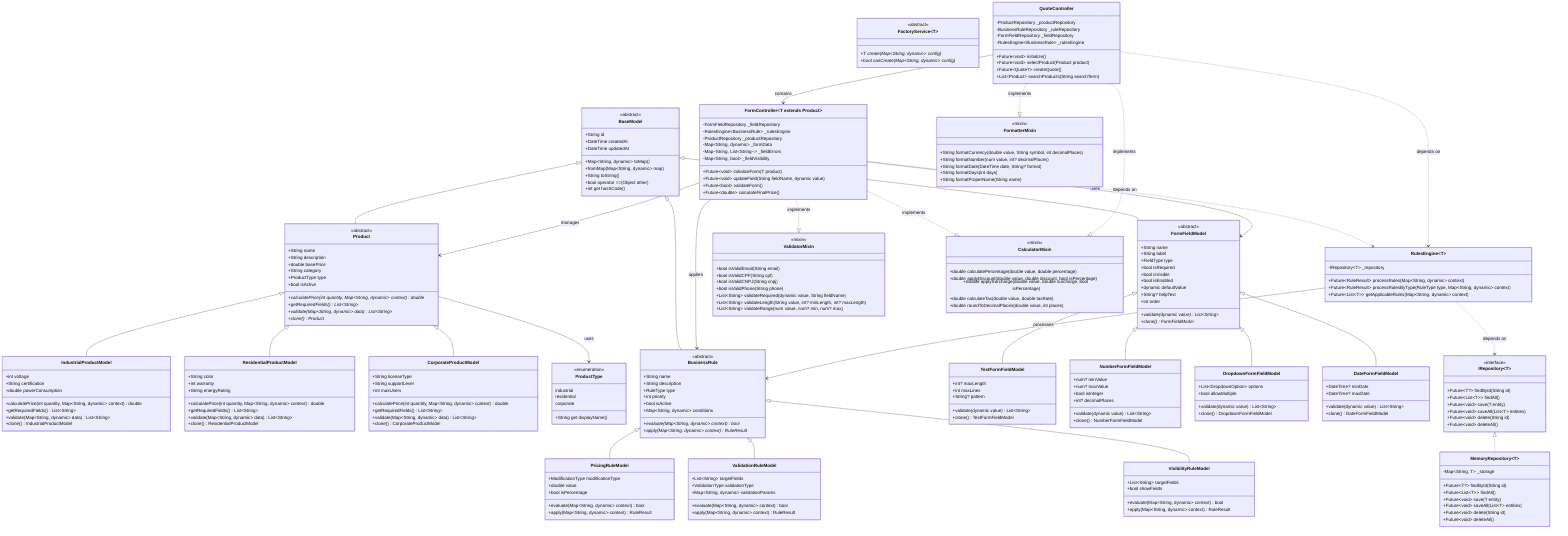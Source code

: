 classDiagram
    %% Classe base abstrata
    class BaseModel {
        <<abstract>>
        +String id
        +DateTime createdAt
        +DateTime updatedAt
        +Map~String, dynamic~ toMap()
        +fromMap(Map~String, dynamic~ map)
        +String toString()
        +bool operator ==(Object other)
        +int get hashCode()
    }

    %% Hierarquia de Produtos
    class Product {
        <<abstract>>
        +String name
        +String description
        +double basePrice
        +String category
        +ProductType type
        +bool isActive
        +calculatePrice(int quantity, Map~String, dynamic~ context)* double
        +getRequiredFields()* List~String~
        +validate(Map~String, dynamic~ data)* List~String~
        +clone()* Product
    }

    class IndustrialProductModel {
        +int voltage
        +String certification
        +double powerConsumption
        +calculatePrice(int quantity, Map~String, dynamic~ context) double
        +getRequiredFields() List~String~
        +validate(Map~String, dynamic~ data) List~String~
        +clone() IndustrialProductModel
    }

    class ResidentialProductModel {
        +String color
        +int warranty
        +String energyRating
        +calculatePrice(int quantity, Map~String, dynamic~ context) double
        +getRequiredFields() List~String~
        +validate(Map~String, dynamic~ data) List~String~
        +clone() ResidentialProductModel
    }

    class CorporateProductModel {
        +String licenseType
        +String supportLevel
        +int maxUsers
        +calculatePrice(int quantity, Map~String, dynamic~ context) double
        +getRequiredFields() List~String~
        +validate(Map~String, dynamic~ data) List~String~
        +clone() CorporateProductModel
    }

    %% Enum para tipos de produto
    class ProductType {
        <<enumeration>>
        industrial
        residential
        corporate
        +String get displayName()
    }

    %% Hierarquia de Regras de Negócio
    class BusinessRule {
        <<abstract>>
        +String name
        +String description
        +RuleType type
        +int priority
        +bool isActive
        +Map~String, dynamic~ conditions
        +evaluate(Map~String, dynamic~ context)* bool
        +apply(Map~String, dynamic~ context)* RuleResult
    }

    class PricingRuleModel {
        +ModificationType modificationType
        +double value
        +bool isPercentage
        +evaluate(Map~String, dynamic~ context) bool
        +apply(Map~String, dynamic~ context) RuleResult
    }

    class ValidationRuleModel {
        +List~String~ targetFields
        +ValidationType validationType
        +Map~String, dynamic~ validationParams
        +evaluate(Map~String, dynamic~ context) bool
        +apply(Map~String, dynamic~ context) RuleResult
    }

    class VisibilityRuleModel {
        +List~String~ targetFields
        +bool showFields
        +evaluate(Map~String, dynamic~ context) bool
        +apply(Map~String, dynamic~ context) RuleResult
    }

    %% Hierarquia de Campos de Formulário
    class FormFieldModel {
        <<abstract>>
        +String name
        +String label
        +FieldType type
        +bool isRequired
        +bool isVisible
        +bool isEnabled
        +dynamic defaultValue
        +String? helpText
        +int order
        +validate(dynamic value)* List~String~
        +clone()* FormFieldModel
    }

    class TextFormFieldModel {
        +int? maxLength
        +int maxLines
        +String? pattern
        +validate(dynamic value) List~String~
        +clone() TextFormFieldModel
    }

    class NumberFormFieldModel {
        +num? minValue
        +num? maxValue
        +bool isInteger
        +int? decimalPlaces
        +validate(dynamic value) List~String~
        +clone() NumberFormFieldModel
    }

    class DropdownFormFieldModel {
        +List~DropdownOption~ options
        +bool allowMultiple
        +validate(dynamic value) List~String~
        +clone() DropdownFormFieldModel
    }

    class DateFormFieldModel {
        +DateTime? minDate
        +DateTime? maxDate
        +validate(dynamic value) List~String~
        +clone() DateFormFieldModel
    }

    %% Repositórios Genéricos
    class IRepository~T~ {
        <<interface>>
        +Future~T?~ findById(String id)
        +Future~List~T~~ findAll()
        +Future~void~ save(T entity)
        +Future~void~ saveAll(List~T~ entities)
        +Future~void~ delete(String id)
        +Future~void~ deleteAll()
    }

    class MemoryRepository~T~ {
        -Map~String, T~ _storage
        +Future~T?~ findById(String id)
        +Future~List~T~~ findAll()
        +Future~void~ save(T entity)
        +Future~void~ saveAll(List~T~ entities)
        +Future~void~ delete(String id)
        +Future~void~ deleteAll()
    }

    %% Services
    class RulesEngine~T~ {
        -IRepository~T~ _repository
        +Future~RuleResult~ processRules(Map~String, dynamic~ context)
        +Future~RuleResult~ processRulesByType(RuleType type, Map~String, dynamic~ context)
        +Future~List~T~~ getApplicableRules(Map~String, dynamic~ context)
    }

    class FactoryService~T~ {
        <<abstract>>
        +T create(Map~String, dynamic~ config)*
        +bool canCreate(Map~String, dynamic~ config)*
    }

    %% Controllers
    class FormController~T extends Product~ {
        -FormFieldRepository _fieldRepository
        -RulesEngine~BusinessRule~ _rulesEngine
        -ProductRepository _productRepository
        -Map~String, dynamic~ _formData
        -Map~String, List~String~~ _fieldErrors
        -Map~String, bool~ _fieldVisibility
        +Future~void~ initializeForm(T product)
        +Future~void~ updateField(String fieldName, dynamic value)
        +Future~bool~ validateForm()
        +Future~double~ calculateFinalPrice()
    }

    class QuoteController {
        -ProductRepository _productRepository
        -BusinessRuleRepository _ruleRepository
        -FormFieldRepository _fieldRepository
        -RulesEngine~BusinessRule~ _rulesEngine
        +Future~void~ initialize()
        +Future~void~ selectProduct(Product product)
        +Future~Quote?~ createQuote()
        +List~Product~ searchProducts(String searchTerm)
    }

    %% Mixins
    class ValidatorMixin {
        <<mixin>>
        +bool isValidEmail(String email)
        +bool isValidCPF(String cpf)
        +bool isValidCNPJ(String cnpj)
        +bool isValidPhone(String phone)
        +List~String~ validateRequired(dynamic value, String fieldName)
        +List~String~ validateLength(String value, int? minLength, int? maxLength)
        +List~String~ validateRange(num value, num? min, num? max)
    }

    class CalculatorMixin {
        <<mixin>>
        +double calculatePercentage(double value, double percentage)
        +double applyDiscount(double value, double discount, bool isPercentage)
        +double applySurcharge(double value, double surcharge, bool isPercentage)
        +double calculateTax(double value, double taxRate)
        +double roundToDecimalPlaces(double value, int places)
    }

    class FormatterMixin {
        <<mixin>>
        +String formatCurrency(double value, String symbol, int decimalPlaces)
        +String formatNumber(num value, int? decimalPlaces)
        +String formatDate(DateTime date, String? format)
        +String formatDays(int days)
        +String formatProperName(String name)
    }

    %% Relacionamentos de Herança
    BaseModel <|-- Product
    BaseModel <|-- BusinessRule
    BaseModel <|-- FormFieldModel

    Product <|-- IndustrialProductModel
    Product <|-- ResidentialProductModel
    Product <|-- CorporateProductModel

    BusinessRule <|-- PricingRuleModel
    BusinessRule <|-- ValidationRuleModel
    BusinessRule <|-- VisibilityRuleModel

    FormFieldModel <|-- TextFormFieldModel
    FormFieldModel <|-- NumberFormFieldModel
    FormFieldModel <|-- DropdownFormFieldModel
    FormFieldModel <|-- DateFormFieldModel

    IRepository <|.. MemoryRepository

    %% Relacionamentos de Composição
    Product --> ProductType : uses
    FormController --> Product : manages
    FormController --> FormFieldModel : uses
    FormController --> BusinessRule : applies
    QuoteController --> FormController : contains
    RulesEngine --> BusinessRule : processes

    %% Relacionamentos de Implementação de Mixins
    FormController ..|> ValidatorMixin : implements
    FormController ..|> CalculatorMixin : implements
    QuoteController ..|> CalculatorMixin : implements
    QuoteController ..|> FormatterMixin : implements

    %% Relacionamentos de Dependência
    FormController ..> RulesEngine : depends on
    QuoteController ..> RulesEngine : depends on
    RulesEngine ..> IRepository : depends on